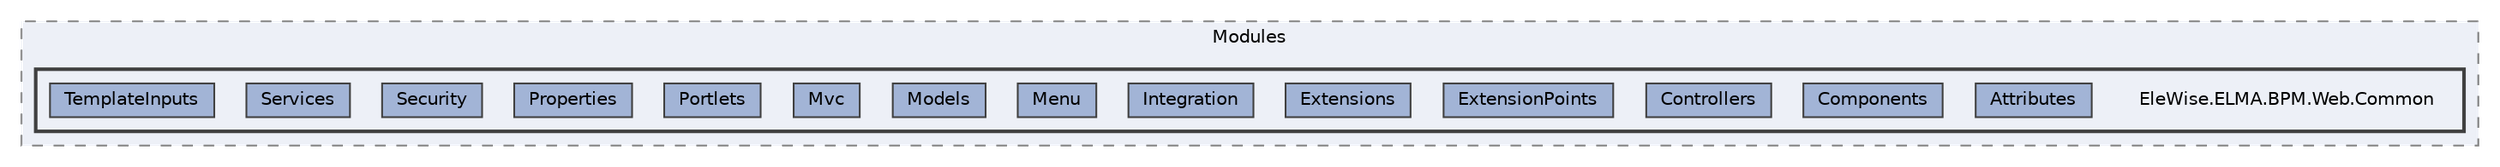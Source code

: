 digraph "Web/Modules/EleWise.ELMA.BPM.Web.Common"
{
 // LATEX_PDF_SIZE
  bgcolor="transparent";
  edge [fontname=Helvetica,fontsize=10,labelfontname=Helvetica,labelfontsize=10];
  node [fontname=Helvetica,fontsize=10,shape=box,height=0.2,width=0.4];
  compound=true
  subgraph clusterdir_7ee4616d7792420b09aab8c4c7e23d47 {
    graph [ bgcolor="#edf0f7", pencolor="grey50", label="Modules", fontname=Helvetica,fontsize=10 style="filled,dashed", URL="dir_7ee4616d7792420b09aab8c4c7e23d47.html",tooltip=""]
  subgraph clusterdir_2cb3cc25f1142b1a2df578b41de53a41 {
    graph [ bgcolor="#edf0f7", pencolor="grey25", label="", fontname=Helvetica,fontsize=10 style="filled,bold", URL="dir_2cb3cc25f1142b1a2df578b41de53a41.html",tooltip=""]
    dir_2cb3cc25f1142b1a2df578b41de53a41 [shape=plaintext, label="EleWise.ELMA.BPM.Web.Common"];
  dir_e7b83e0320e7dc88e25bc9d0a1cef6ec [label="Attributes", fillcolor="#a2b4d6", color="grey25", style="filled", URL="dir_e7b83e0320e7dc88e25bc9d0a1cef6ec.html",tooltip=""];
  dir_352aca4fbb260131d0721d98801ab2c0 [label="Components", fillcolor="#a2b4d6", color="grey25", style="filled", URL="dir_352aca4fbb260131d0721d98801ab2c0.html",tooltip=""];
  dir_68416240dab8c4d8e0728acb5c19626e [label="Controllers", fillcolor="#a2b4d6", color="grey25", style="filled", URL="dir_68416240dab8c4d8e0728acb5c19626e.html",tooltip=""];
  dir_a6b3c9f53ac261976c092754d1eae045 [label="ExtensionPoints", fillcolor="#a2b4d6", color="grey25", style="filled", URL="dir_a6b3c9f53ac261976c092754d1eae045.html",tooltip=""];
  dir_cf8820f5b2d81b59adca96d8c83f79fd [label="Extensions", fillcolor="#a2b4d6", color="grey25", style="filled", URL="dir_cf8820f5b2d81b59adca96d8c83f79fd.html",tooltip=""];
  dir_ef2c80db056d90582ec738f474fd8d59 [label="Integration", fillcolor="#a2b4d6", color="grey25", style="filled", URL="dir_ef2c80db056d90582ec738f474fd8d59.html",tooltip=""];
  dir_9becb31469e2faa8a84d09ebeaad3b09 [label="Menu", fillcolor="#a2b4d6", color="grey25", style="filled", URL="dir_9becb31469e2faa8a84d09ebeaad3b09.html",tooltip=""];
  dir_c8d93706cd000fe6f75810e1260f8566 [label="Models", fillcolor="#a2b4d6", color="grey25", style="filled", URL="dir_c8d93706cd000fe6f75810e1260f8566.html",tooltip=""];
  dir_6d629e7fdda4240d931d5277658e3c0f [label="Mvc", fillcolor="#a2b4d6", color="grey25", style="filled", URL="dir_6d629e7fdda4240d931d5277658e3c0f.html",tooltip=""];
  dir_f36ae8c18749860c391e28678cc67c7b [label="Portlets", fillcolor="#a2b4d6", color="grey25", style="filled", URL="dir_f36ae8c18749860c391e28678cc67c7b.html",tooltip=""];
  dir_f89d8603455c15615375c6abdf1e4e9d [label="Properties", fillcolor="#a2b4d6", color="grey25", style="filled", URL="dir_f89d8603455c15615375c6abdf1e4e9d.html",tooltip=""];
  dir_a6d2888a67fdf1dd806f433c4e8aa1e1 [label="Security", fillcolor="#a2b4d6", color="grey25", style="filled", URL="dir_a6d2888a67fdf1dd806f433c4e8aa1e1.html",tooltip=""];
  dir_a4395c3f3e05470bcf908a618bfb70fa [label="Services", fillcolor="#a2b4d6", color="grey25", style="filled", URL="dir_a4395c3f3e05470bcf908a618bfb70fa.html",tooltip=""];
  dir_0184d3063b5865b796253327f0d3b467 [label="TemplateInputs", fillcolor="#a2b4d6", color="grey25", style="filled", URL="dir_0184d3063b5865b796253327f0d3b467.html",tooltip=""];
  }
  }
}
